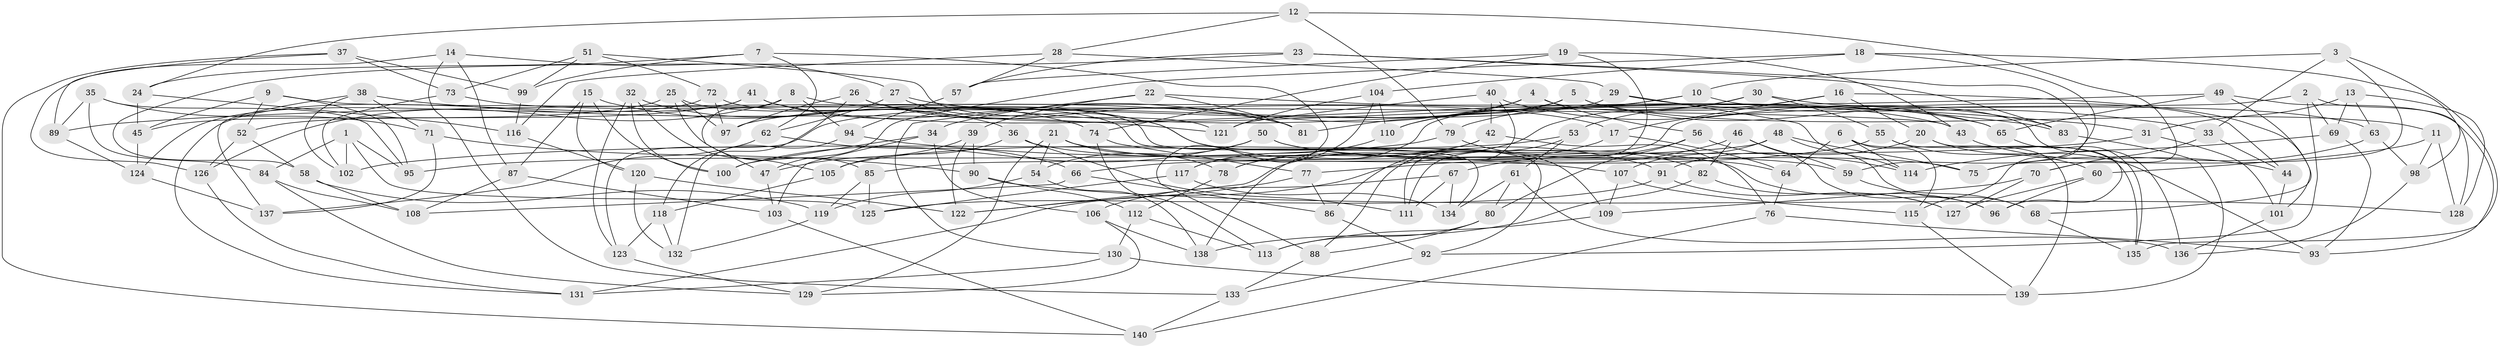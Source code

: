 // Generated by graph-tools (version 1.1) at 2025/11/02/27/25 16:11:47]
// undirected, 140 vertices, 280 edges
graph export_dot {
graph [start="1"]
  node [color=gray90,style=filled];
  1;
  2;
  3;
  4;
  5;
  6;
  7;
  8;
  9;
  10;
  11;
  12;
  13;
  14;
  15;
  16;
  17;
  18;
  19;
  20;
  21;
  22;
  23;
  24;
  25;
  26;
  27;
  28;
  29;
  30;
  31;
  32;
  33;
  34;
  35;
  36;
  37;
  38;
  39;
  40;
  41;
  42;
  43;
  44;
  45;
  46;
  47;
  48;
  49;
  50;
  51;
  52;
  53;
  54;
  55;
  56;
  57;
  58;
  59;
  60;
  61;
  62;
  63;
  64;
  65;
  66;
  67;
  68;
  69;
  70;
  71;
  72;
  73;
  74;
  75;
  76;
  77;
  78;
  79;
  80;
  81;
  82;
  83;
  84;
  85;
  86;
  87;
  88;
  89;
  90;
  91;
  92;
  93;
  94;
  95;
  96;
  97;
  98;
  99;
  100;
  101;
  102;
  103;
  104;
  105;
  106;
  107;
  108;
  109;
  110;
  111;
  112;
  113;
  114;
  115;
  116;
  117;
  118;
  119;
  120;
  121;
  122;
  123;
  124;
  125;
  126;
  127;
  128;
  129;
  130;
  131;
  132;
  133;
  134;
  135;
  136;
  137;
  138;
  139;
  140;
  1 -- 84;
  1 -- 95;
  1 -- 102;
  1 -- 125;
  2 -- 111;
  2 -- 92;
  2 -- 69;
  2 -- 128;
  3 -- 10;
  3 -- 33;
  3 -- 75;
  3 -- 135;
  4 -- 81;
  4 -- 136;
  4 -- 34;
  4 -- 56;
  5 -- 83;
  5 -- 11;
  5 -- 97;
  5 -- 110;
  6 -- 64;
  6 -- 114;
  6 -- 139;
  6 -- 115;
  7 -- 24;
  7 -- 88;
  7 -- 62;
  7 -- 99;
  8 -- 47;
  8 -- 17;
  8 -- 126;
  8 -- 94;
  9 -- 95;
  9 -- 43;
  9 -- 45;
  9 -- 52;
  10 -- 110;
  10 -- 44;
  10 -- 78;
  11 -- 128;
  11 -- 98;
  11 -- 60;
  12 -- 24;
  12 -- 70;
  12 -- 28;
  12 -- 79;
  13 -- 128;
  13 -- 31;
  13 -- 63;
  13 -- 69;
  14 -- 27;
  14 -- 126;
  14 -- 133;
  14 -- 87;
  15 -- 120;
  15 -- 100;
  15 -- 87;
  15 -- 74;
  16 -- 53;
  16 -- 17;
  16 -- 20;
  16 -- 101;
  17 -- 64;
  17 -- 131;
  18 -- 47;
  18 -- 59;
  18 -- 98;
  18 -- 104;
  19 -- 57;
  19 -- 43;
  19 -- 111;
  19 -- 74;
  20 -- 96;
  20 -- 93;
  20 -- 91;
  21 -- 59;
  21 -- 78;
  21 -- 129;
  21 -- 54;
  22 -- 130;
  22 -- 31;
  22 -- 81;
  22 -- 39;
  23 -- 57;
  23 -- 58;
  23 -- 115;
  23 -- 83;
  24 -- 116;
  24 -- 45;
  25 -- 97;
  25 -- 45;
  25 -- 85;
  25 -- 134;
  26 -- 65;
  26 -- 81;
  26 -- 97;
  26 -- 118;
  27 -- 62;
  27 -- 109;
  27 -- 83;
  28 -- 116;
  28 -- 57;
  28 -- 29;
  29 -- 33;
  29 -- 123;
  29 -- 114;
  30 -- 55;
  30 -- 79;
  30 -- 122;
  30 -- 63;
  31 -- 101;
  31 -- 102;
  32 -- 123;
  32 -- 100;
  32 -- 105;
  32 -- 36;
  33 -- 70;
  33 -- 44;
  34 -- 106;
  34 -- 103;
  34 -- 100;
  35 -- 95;
  35 -- 71;
  35 -- 84;
  35 -- 89;
  36 -- 111;
  36 -- 105;
  36 -- 96;
  37 -- 89;
  37 -- 140;
  37 -- 99;
  37 -- 73;
  38 -- 137;
  38 -- 71;
  38 -- 121;
  38 -- 102;
  39 -- 90;
  39 -- 122;
  39 -- 47;
  40 -- 65;
  40 -- 88;
  40 -- 121;
  40 -- 42;
  41 -- 52;
  41 -- 91;
  41 -- 131;
  41 -- 43;
  42 -- 138;
  42 -- 78;
  42 -- 76;
  43 -- 44;
  44 -- 101;
  45 -- 124;
  46 -- 77;
  46 -- 96;
  46 -- 59;
  46 -- 82;
  47 -- 103;
  48 -- 85;
  48 -- 107;
  48 -- 68;
  48 -- 75;
  49 -- 93;
  49 -- 65;
  49 -- 68;
  49 -- 89;
  50 -- 54;
  50 -- 75;
  50 -- 100;
  50 -- 64;
  51 -- 73;
  51 -- 99;
  51 -- 121;
  51 -- 72;
  52 -- 58;
  52 -- 126;
  53 -- 86;
  53 -- 105;
  53 -- 61;
  54 -- 138;
  54 -- 119;
  55 -- 66;
  55 -- 60;
  55 -- 135;
  56 -- 80;
  56 -- 114;
  56 -- 67;
  57 -- 94;
  58 -- 119;
  58 -- 108;
  59 -- 68;
  60 -- 127;
  60 -- 96;
  61 -- 136;
  61 -- 134;
  61 -- 80;
  62 -- 137;
  62 -- 66;
  63 -- 75;
  63 -- 98;
  64 -- 76;
  65 -- 135;
  66 -- 86;
  66 -- 108;
  67 -- 106;
  67 -- 111;
  67 -- 134;
  68 -- 135;
  69 -- 93;
  69 -- 114;
  70 -- 127;
  70 -- 109;
  71 -- 90;
  71 -- 137;
  72 -- 124;
  72 -- 92;
  72 -- 97;
  73 -- 102;
  73 -- 81;
  74 -- 77;
  74 -- 113;
  76 -- 93;
  76 -- 140;
  77 -- 122;
  77 -- 86;
  78 -- 112;
  79 -- 95;
  79 -- 82;
  80 -- 88;
  80 -- 113;
  82 -- 127;
  82 -- 138;
  83 -- 139;
  84 -- 108;
  84 -- 129;
  85 -- 119;
  85 -- 125;
  86 -- 92;
  87 -- 103;
  87 -- 108;
  88 -- 133;
  89 -- 124;
  90 -- 112;
  90 -- 128;
  91 -- 127;
  91 -- 125;
  92 -- 133;
  94 -- 107;
  94 -- 132;
  98 -- 136;
  99 -- 116;
  101 -- 136;
  103 -- 140;
  104 -- 110;
  104 -- 117;
  104 -- 121;
  105 -- 118;
  106 -- 138;
  106 -- 129;
  107 -- 109;
  107 -- 115;
  109 -- 113;
  110 -- 117;
  112 -- 130;
  112 -- 113;
  115 -- 139;
  116 -- 120;
  117 -- 125;
  117 -- 134;
  118 -- 123;
  118 -- 132;
  119 -- 132;
  120 -- 122;
  120 -- 132;
  123 -- 129;
  124 -- 137;
  126 -- 131;
  130 -- 139;
  130 -- 131;
  133 -- 140;
}

